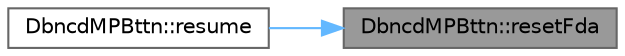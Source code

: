 digraph "DbncdMPBttn::resetFda"
{
 // LATEX_PDF_SIZE
  bgcolor="transparent";
  edge [fontname=Helvetica,fontsize=10,labelfontname=Helvetica,labelfontsize=10];
  node [fontname=Helvetica,fontsize=10,shape=box,height=0.2,width=0.4];
  rankdir="RL";
  Node1 [id="Node000001",label="DbncdMPBttn::resetFda",height=0.2,width=0.4,color="gray40", fillcolor="grey60", style="filled", fontcolor="black",tooltip="Resets the MPB behavior automaton to it's Initial or Start State"];
  Node1 -> Node2 [id="edge1_Node000001_Node000002",dir="back",color="steelblue1",style="solid",tooltip=" "];
  Node2 [id="Node000002",label="DbncdMPBttn::resume",height=0.2,width=0.4,color="grey40", fillcolor="white", style="filled",URL="$class_dbncd_m_p_bttn.html#a9540a12554008a6705056b02fbafed38",tooltip="Restarts the software timer updating the calculation of the object internal flags."];
}

